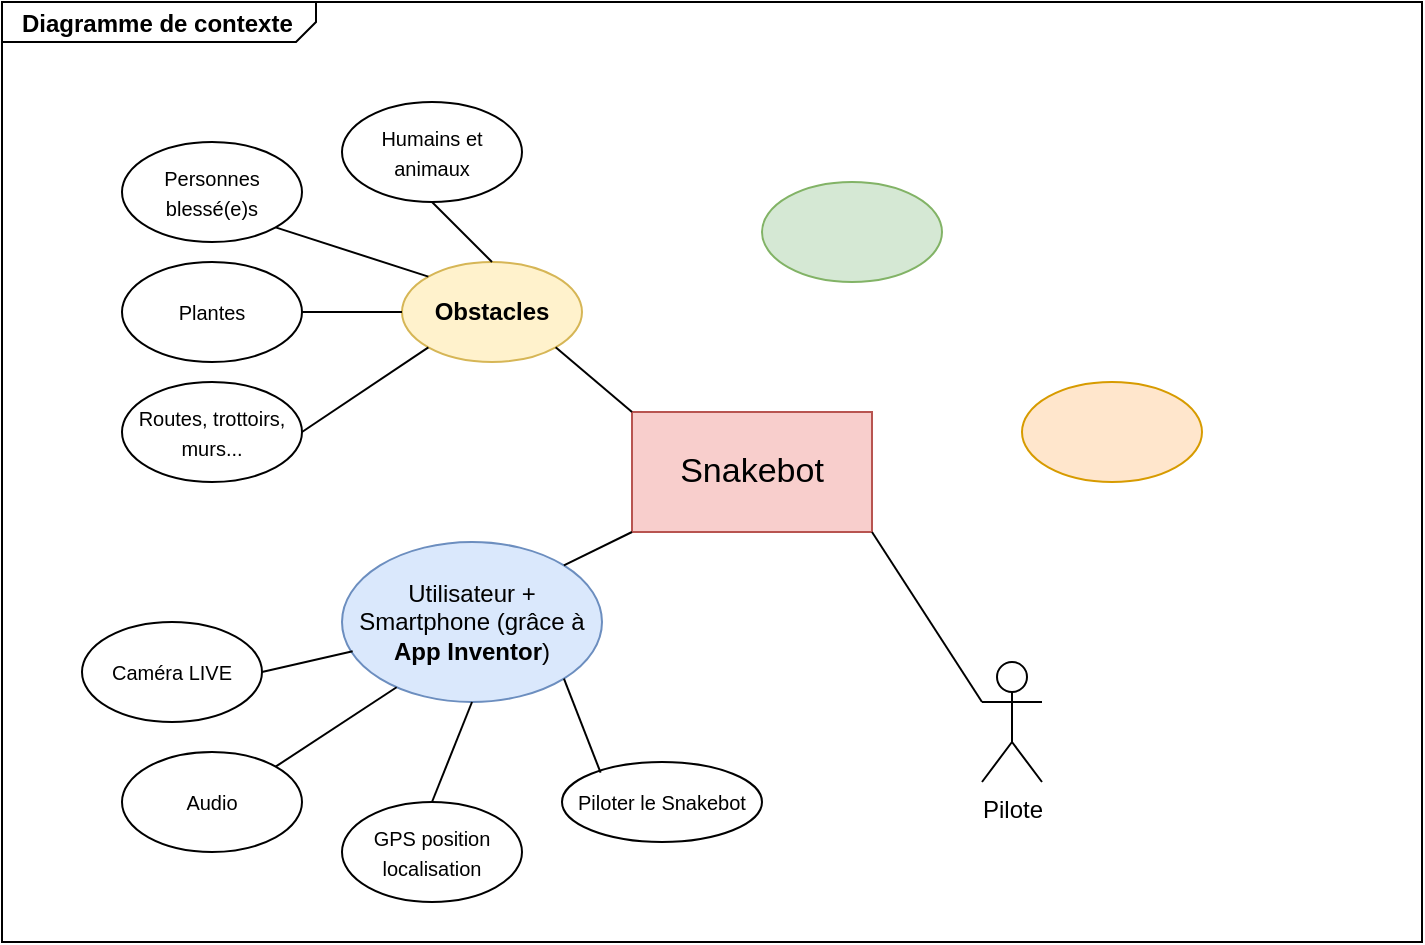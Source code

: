 <mxfile version="14.5.3" type="github">
  <diagram id="t7jElAKFilhOkE4xHkL2" name="Page-1">
    <mxGraphModel dx="948" dy="508" grid="1" gridSize="10" guides="1" tooltips="1" connect="1" arrows="1" fold="1" page="1" pageScale="1" pageWidth="850" pageHeight="1100" math="0" shadow="0">
      <root>
        <mxCell id="0" />
        <mxCell id="1" parent="0" />
        <mxCell id="nJWvSu-OrmdliMbgVe7U-1" value="&lt;p style=&quot;margin: 0px ; margin-top: 4px ; margin-left: 10px ; text-align: left&quot;&gt;&lt;b&gt;Diagramme de contexte&lt;/b&gt;&lt;/p&gt;" style="html=1;strokeWidth=1;shape=mxgraph.sysml.package;labelX=157;align=left;spacingLeft=10;overflow=fill;recursiveResize=0;" vertex="1" parent="1">
          <mxGeometry x="50" y="150" width="710" height="470" as="geometry" />
        </mxCell>
        <mxCell id="nJWvSu-OrmdliMbgVe7U-7" value="&lt;font style=&quot;font-size: 17px&quot;&gt;Snakebot&lt;/font&gt;" style="rounded=0;whiteSpace=wrap;html=1;fillColor=#f8cecc;strokeColor=#b85450;" vertex="1" parent="1">
          <mxGeometry x="365" y="355" width="120" height="60" as="geometry" />
        </mxCell>
        <mxCell id="nJWvSu-OrmdliMbgVe7U-8" value="&lt;b&gt;Obstacles&lt;/b&gt;" style="ellipse;whiteSpace=wrap;html=1;fillColor=#fff2cc;strokeColor=#d6b656;" vertex="1" parent="1">
          <mxGeometry x="250" y="280" width="90" height="50" as="geometry" />
        </mxCell>
        <mxCell id="nJWvSu-OrmdliMbgVe7U-10" value="Utilisateur + Smartphone (grâce à &lt;b&gt;App Inventor&lt;/b&gt;)" style="ellipse;whiteSpace=wrap;html=1;fillColor=#dae8fc;strokeColor=#6c8ebf;" vertex="1" parent="1">
          <mxGeometry x="220" y="420" width="130" height="80" as="geometry" />
        </mxCell>
        <mxCell id="nJWvSu-OrmdliMbgVe7U-11" value="&lt;font style=&quot;font-size: 10px&quot;&gt;Personnes blessé(e)s&lt;/font&gt;" style="ellipse;whiteSpace=wrap;html=1;" vertex="1" parent="1">
          <mxGeometry x="110" y="220" width="90" height="50" as="geometry" />
        </mxCell>
        <mxCell id="nJWvSu-OrmdliMbgVe7U-12" value="&lt;font style=&quot;font-size: 10px&quot;&gt;Plantes&lt;/font&gt;" style="ellipse;whiteSpace=wrap;html=1;" vertex="1" parent="1">
          <mxGeometry x="110" y="280" width="90" height="50" as="geometry" />
        </mxCell>
        <mxCell id="nJWvSu-OrmdliMbgVe7U-13" value="&lt;font style=&quot;font-size: 10px&quot;&gt;Routes, trottoirs, murs...&lt;/font&gt;" style="ellipse;whiteSpace=wrap;html=1;" vertex="1" parent="1">
          <mxGeometry x="110" y="340" width="90" height="50" as="geometry" />
        </mxCell>
        <mxCell id="nJWvSu-OrmdliMbgVe7U-14" value="&lt;font style=&quot;font-size: 10px&quot;&gt;Humains et animaux&lt;/font&gt;" style="ellipse;whiteSpace=wrap;html=1;" vertex="1" parent="1">
          <mxGeometry x="220" y="200" width="90" height="50" as="geometry" />
        </mxCell>
        <mxCell id="nJWvSu-OrmdliMbgVe7U-15" value="" style="endArrow=none;html=1;entryX=0.5;entryY=1;entryDx=0;entryDy=0;exitX=0.5;exitY=0;exitDx=0;exitDy=0;" edge="1" parent="1" source="nJWvSu-OrmdliMbgVe7U-8" target="nJWvSu-OrmdliMbgVe7U-14">
          <mxGeometry width="50" height="50" relative="1" as="geometry">
            <mxPoint x="400" y="380" as="sourcePoint" />
            <mxPoint x="450" y="330" as="targetPoint" />
          </mxGeometry>
        </mxCell>
        <mxCell id="nJWvSu-OrmdliMbgVe7U-16" value="" style="endArrow=none;html=1;entryX=1;entryY=1;entryDx=0;entryDy=0;exitX=0;exitY=0;exitDx=0;exitDy=0;" edge="1" parent="1" source="nJWvSu-OrmdliMbgVe7U-8" target="nJWvSu-OrmdliMbgVe7U-11">
          <mxGeometry width="50" height="50" relative="1" as="geometry">
            <mxPoint x="400" y="380" as="sourcePoint" />
            <mxPoint x="450" y="330" as="targetPoint" />
          </mxGeometry>
        </mxCell>
        <mxCell id="nJWvSu-OrmdliMbgVe7U-17" value="" style="endArrow=none;html=1;entryX=1;entryY=0.5;entryDx=0;entryDy=0;exitX=0;exitY=0.5;exitDx=0;exitDy=0;" edge="1" parent="1" source="nJWvSu-OrmdliMbgVe7U-8" target="nJWvSu-OrmdliMbgVe7U-12">
          <mxGeometry width="50" height="50" relative="1" as="geometry">
            <mxPoint x="400" y="380" as="sourcePoint" />
            <mxPoint x="450" y="330" as="targetPoint" />
          </mxGeometry>
        </mxCell>
        <mxCell id="nJWvSu-OrmdliMbgVe7U-18" value="" style="endArrow=none;html=1;entryX=1;entryY=0.5;entryDx=0;entryDy=0;exitX=0;exitY=1;exitDx=0;exitDy=0;" edge="1" parent="1" source="nJWvSu-OrmdliMbgVe7U-8" target="nJWvSu-OrmdliMbgVe7U-13">
          <mxGeometry width="50" height="50" relative="1" as="geometry">
            <mxPoint x="400" y="380" as="sourcePoint" />
            <mxPoint x="450" y="330" as="targetPoint" />
          </mxGeometry>
        </mxCell>
        <mxCell id="nJWvSu-OrmdliMbgVe7U-19" value="" style="endArrow=none;html=1;entryX=1;entryY=1;entryDx=0;entryDy=0;exitX=0;exitY=0;exitDx=0;exitDy=0;" edge="1" parent="1" source="nJWvSu-OrmdliMbgVe7U-7" target="nJWvSu-OrmdliMbgVe7U-8">
          <mxGeometry width="50" height="50" relative="1" as="geometry">
            <mxPoint x="400" y="380" as="sourcePoint" />
            <mxPoint x="450" y="330" as="targetPoint" />
          </mxGeometry>
        </mxCell>
        <mxCell id="nJWvSu-OrmdliMbgVe7U-20" value="" style="endArrow=none;html=1;exitX=1;exitY=0;exitDx=0;exitDy=0;entryX=0;entryY=1;entryDx=0;entryDy=0;" edge="1" parent="1" source="nJWvSu-OrmdliMbgVe7U-10" target="nJWvSu-OrmdliMbgVe7U-7">
          <mxGeometry width="50" height="50" relative="1" as="geometry">
            <mxPoint x="400" y="450" as="sourcePoint" />
            <mxPoint x="450" y="400" as="targetPoint" />
          </mxGeometry>
        </mxCell>
        <mxCell id="nJWvSu-OrmdliMbgVe7U-21" value="&lt;font style=&quot;font-size: 10px&quot;&gt;Caméra LIVE&lt;/font&gt;" style="ellipse;whiteSpace=wrap;html=1;" vertex="1" parent="1">
          <mxGeometry x="90" y="460" width="90" height="50" as="geometry" />
        </mxCell>
        <mxCell id="nJWvSu-OrmdliMbgVe7U-22" value="&lt;font style=&quot;font-size: 10px&quot;&gt;Audio&lt;/font&gt;" style="ellipse;whiteSpace=wrap;html=1;" vertex="1" parent="1">
          <mxGeometry x="110" y="525" width="90" height="50" as="geometry" />
        </mxCell>
        <mxCell id="nJWvSu-OrmdliMbgVe7U-23" value="&lt;font style=&quot;font-size: 10px&quot;&gt;GPS position localisation&lt;/font&gt;" style="ellipse;whiteSpace=wrap;html=1;" vertex="1" parent="1">
          <mxGeometry x="220" y="550" width="90" height="50" as="geometry" />
        </mxCell>
        <mxCell id="nJWvSu-OrmdliMbgVe7U-25" value="" style="endArrow=none;html=1;exitX=1;exitY=0;exitDx=0;exitDy=0;entryX=0.21;entryY=0.908;entryDx=0;entryDy=0;entryPerimeter=0;" edge="1" parent="1" source="nJWvSu-OrmdliMbgVe7U-22" target="nJWvSu-OrmdliMbgVe7U-10">
          <mxGeometry width="50" height="50" relative="1" as="geometry">
            <mxPoint x="400" y="470" as="sourcePoint" />
            <mxPoint x="450" y="420" as="targetPoint" />
          </mxGeometry>
        </mxCell>
        <mxCell id="nJWvSu-OrmdliMbgVe7U-27" value="" style="endArrow=none;html=1;exitX=1;exitY=0.5;exitDx=0;exitDy=0;entryX=0.041;entryY=0.683;entryDx=0;entryDy=0;entryPerimeter=0;" edge="1" parent="1" source="nJWvSu-OrmdliMbgVe7U-21" target="nJWvSu-OrmdliMbgVe7U-10">
          <mxGeometry width="50" height="50" relative="1" as="geometry">
            <mxPoint x="400" y="470" as="sourcePoint" />
            <mxPoint x="450" y="420" as="targetPoint" />
          </mxGeometry>
        </mxCell>
        <mxCell id="nJWvSu-OrmdliMbgVe7U-28" value="" style="endArrow=none;html=1;exitX=0.5;exitY=0;exitDx=0;exitDy=0;entryX=0.5;entryY=1;entryDx=0;entryDy=0;" edge="1" parent="1" source="nJWvSu-OrmdliMbgVe7U-23" target="nJWvSu-OrmdliMbgVe7U-10">
          <mxGeometry width="50" height="50" relative="1" as="geometry">
            <mxPoint x="400" y="470" as="sourcePoint" />
            <mxPoint x="450" y="420" as="targetPoint" />
          </mxGeometry>
        </mxCell>
        <mxCell id="nJWvSu-OrmdliMbgVe7U-29" value="Pilote" style="shape=umlActor;verticalLabelPosition=bottom;verticalAlign=top;html=1;outlineConnect=0;" vertex="1" parent="1">
          <mxGeometry x="540" y="480" width="30" height="60" as="geometry" />
        </mxCell>
        <mxCell id="nJWvSu-OrmdliMbgVe7U-30" value="&lt;font style=&quot;font-size: 10px&quot;&gt;Piloter le Snakebot&lt;/font&gt;" style="ellipse;whiteSpace=wrap;html=1;" vertex="1" parent="1">
          <mxGeometry x="330" y="530" width="100" height="40" as="geometry" />
        </mxCell>
        <mxCell id="nJWvSu-OrmdliMbgVe7U-31" value="" style="endArrow=none;html=1;exitX=0.193;exitY=0.133;exitDx=0;exitDy=0;exitPerimeter=0;entryX=1;entryY=1;entryDx=0;entryDy=0;" edge="1" parent="1" source="nJWvSu-OrmdliMbgVe7U-30" target="nJWvSu-OrmdliMbgVe7U-10">
          <mxGeometry width="50" height="50" relative="1" as="geometry">
            <mxPoint x="400" y="410" as="sourcePoint" />
            <mxPoint x="450" y="360" as="targetPoint" />
          </mxGeometry>
        </mxCell>
        <mxCell id="nJWvSu-OrmdliMbgVe7U-33" value="" style="endArrow=none;html=1;exitX=0;exitY=0.333;exitDx=0;exitDy=0;exitPerimeter=0;entryX=1;entryY=1;entryDx=0;entryDy=0;" edge="1" parent="1" source="nJWvSu-OrmdliMbgVe7U-29" target="nJWvSu-OrmdliMbgVe7U-7">
          <mxGeometry width="50" height="50" relative="1" as="geometry">
            <mxPoint x="400" y="410" as="sourcePoint" />
            <mxPoint x="450" y="360" as="targetPoint" />
          </mxGeometry>
        </mxCell>
        <mxCell id="nJWvSu-OrmdliMbgVe7U-34" value="" style="ellipse;whiteSpace=wrap;html=1;fillColor=#d5e8d4;strokeColor=#82b366;" vertex="1" parent="1">
          <mxGeometry x="430" y="240" width="90" height="50" as="geometry" />
        </mxCell>
        <mxCell id="nJWvSu-OrmdliMbgVe7U-35" value="" style="ellipse;whiteSpace=wrap;html=1;fillColor=#ffe6cc;strokeColor=#d79b00;" vertex="1" parent="1">
          <mxGeometry x="560" y="340" width="90" height="50" as="geometry" />
        </mxCell>
      </root>
    </mxGraphModel>
  </diagram>
</mxfile>
